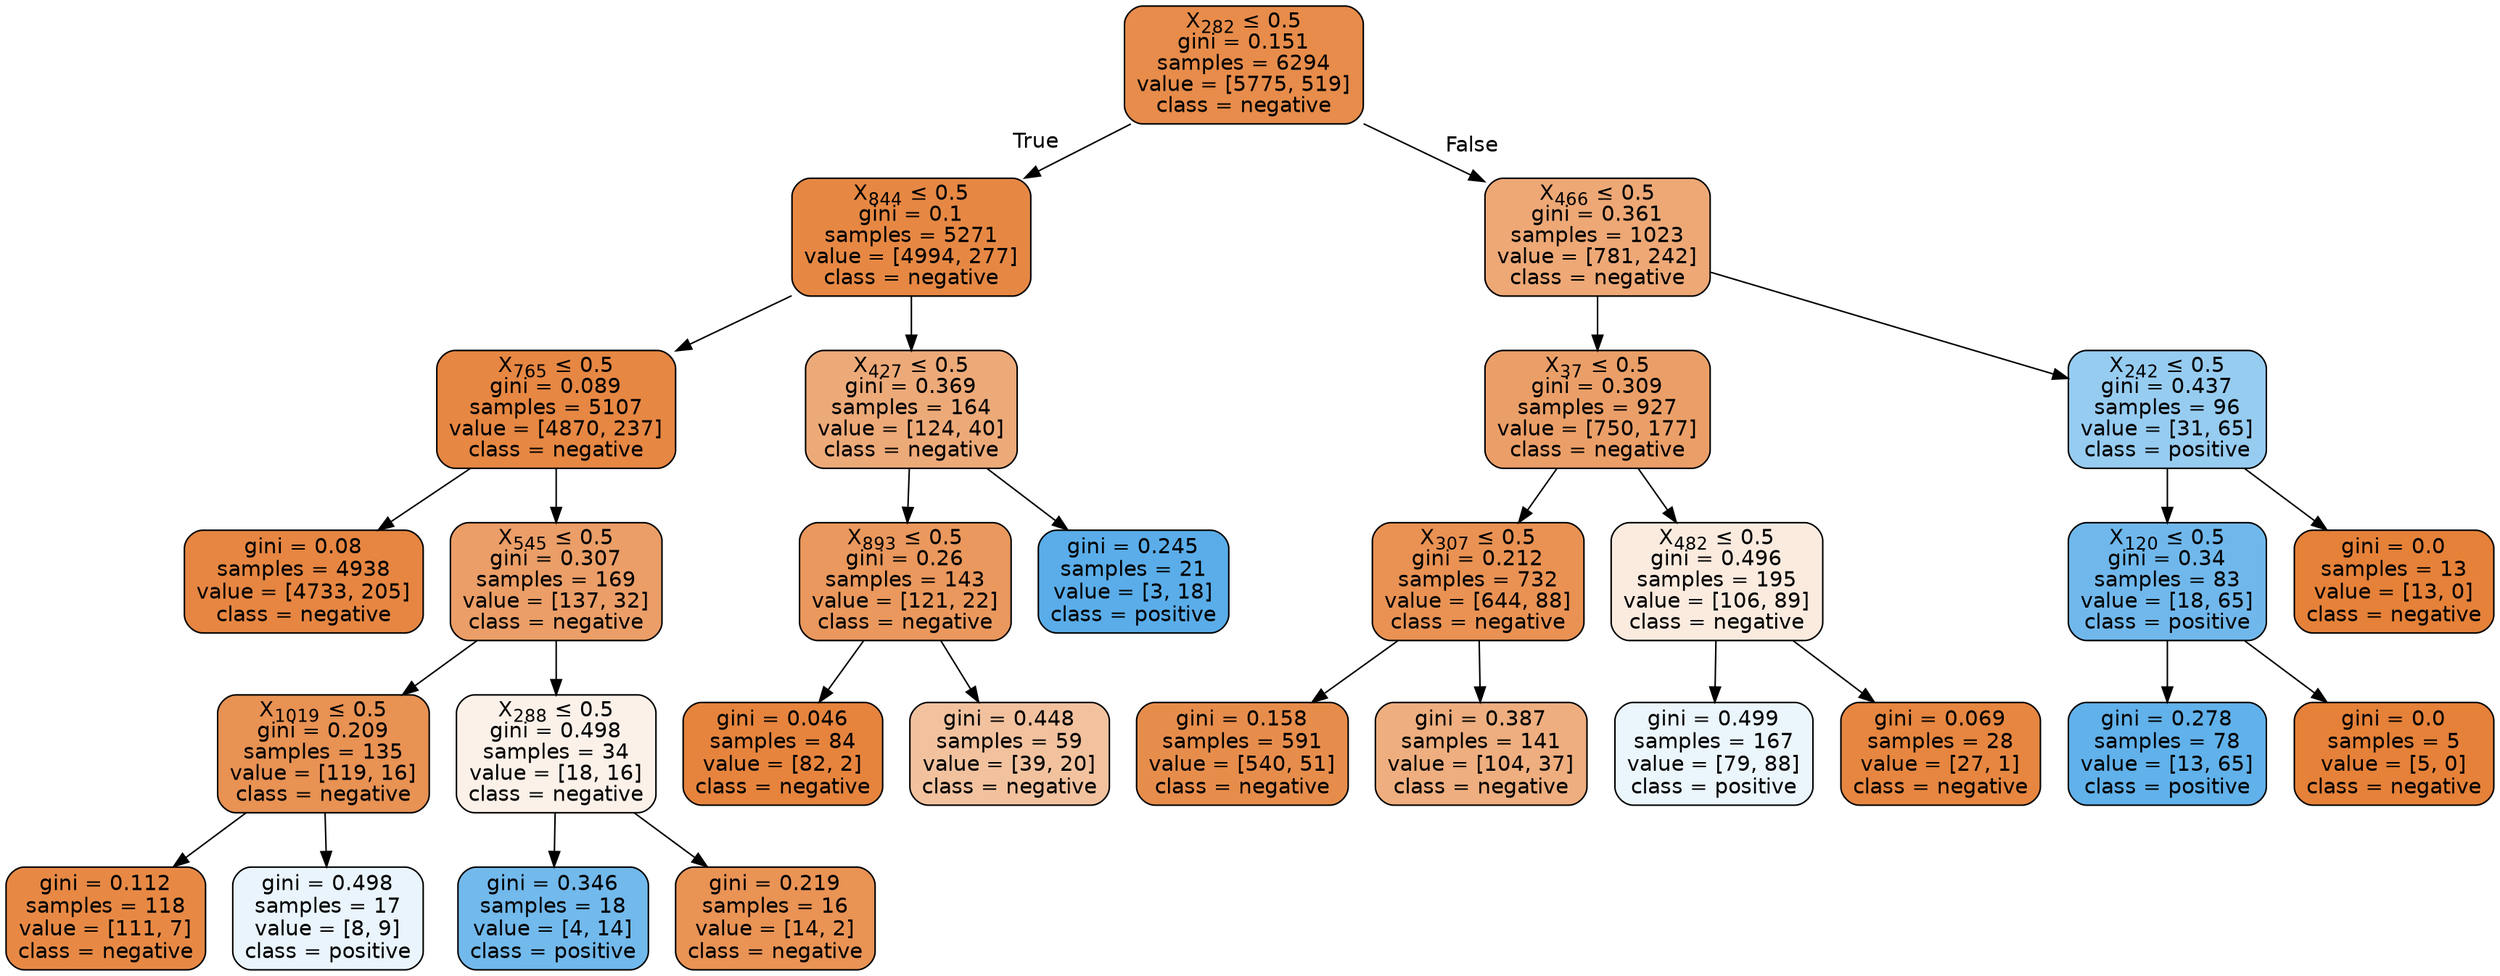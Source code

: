 digraph Tree {
node [shape=box, style="filled, rounded", color="black", fontname=helvetica] ;
edge [fontname=helvetica] ;
0 [label=<X<SUB>282</SUB> &le; 0.5<br/>gini = 0.151<br/>samples = 6294<br/>value = [5775, 519]<br/>class = negative>, fillcolor="#e78c4b"] ;
1 [label=<X<SUB>844</SUB> &le; 0.5<br/>gini = 0.1<br/>samples = 5271<br/>value = [4994, 277]<br/>class = negative>, fillcolor="#e68844"] ;
0 -> 1 [labeldistance=2.5, labelangle=45, headlabel="True"] ;
2 [label=<X<SUB>765</SUB> &le; 0.5<br/>gini = 0.089<br/>samples = 5107<br/>value = [4870, 237]<br/>class = negative>, fillcolor="#e68743"] ;
1 -> 2 ;
3 [label=<gini = 0.08<br/>samples = 4938<br/>value = [4733, 205]<br/>class = negative>, fillcolor="#e68642"] ;
2 -> 3 ;
4 [label=<X<SUB>545</SUB> &le; 0.5<br/>gini = 0.307<br/>samples = 169<br/>value = [137, 32]<br/>class = negative>, fillcolor="#eb9e67"] ;
2 -> 4 ;
5 [label=<X<SUB>1019</SUB> &le; 0.5<br/>gini = 0.209<br/>samples = 135<br/>value = [119, 16]<br/>class = negative>, fillcolor="#e89254"] ;
4 -> 5 ;
6 [label=<gini = 0.112<br/>samples = 118<br/>value = [111, 7]<br/>class = negative>, fillcolor="#e78945"] ;
5 -> 6 ;
7 [label=<gini = 0.498<br/>samples = 17<br/>value = [8, 9]<br/>class = positive>, fillcolor="#e9f4fc"] ;
5 -> 7 ;
8 [label=<X<SUB>288</SUB> &le; 0.5<br/>gini = 0.498<br/>samples = 34<br/>value = [18, 16]<br/>class = negative>, fillcolor="#fcf1e9"] ;
4 -> 8 ;
9 [label=<gini = 0.346<br/>samples = 18<br/>value = [4, 14]<br/>class = positive>, fillcolor="#72b9ec"] ;
8 -> 9 ;
10 [label=<gini = 0.219<br/>samples = 16<br/>value = [14, 2]<br/>class = negative>, fillcolor="#e99355"] ;
8 -> 10 ;
11 [label=<X<SUB>427</SUB> &le; 0.5<br/>gini = 0.369<br/>samples = 164<br/>value = [124, 40]<br/>class = negative>, fillcolor="#edaa79"] ;
1 -> 11 ;
12 [label=<X<SUB>893</SUB> &le; 0.5<br/>gini = 0.26<br/>samples = 143<br/>value = [121, 22]<br/>class = negative>, fillcolor="#ea985d"] ;
11 -> 12 ;
13 [label=<gini = 0.046<br/>samples = 84<br/>value = [82, 2]<br/>class = negative>, fillcolor="#e6843e"] ;
12 -> 13 ;
14 [label=<gini = 0.448<br/>samples = 59<br/>value = [39, 20]<br/>class = negative>, fillcolor="#f2c29f"] ;
12 -> 14 ;
15 [label=<gini = 0.245<br/>samples = 21<br/>value = [3, 18]<br/>class = positive>, fillcolor="#5aade9"] ;
11 -> 15 ;
16 [label=<X<SUB>466</SUB> &le; 0.5<br/>gini = 0.361<br/>samples = 1023<br/>value = [781, 242]<br/>class = negative>, fillcolor="#eda876"] ;
0 -> 16 [labeldistance=2.5, labelangle=-45, headlabel="False"] ;
17 [label=<X<SUB>37</SUB> &le; 0.5<br/>gini = 0.309<br/>samples = 927<br/>value = [750, 177]<br/>class = negative>, fillcolor="#eb9f68"] ;
16 -> 17 ;
18 [label=<X<SUB>307</SUB> &le; 0.5<br/>gini = 0.212<br/>samples = 732<br/>value = [644, 88]<br/>class = negative>, fillcolor="#e99254"] ;
17 -> 18 ;
19 [label=<gini = 0.158<br/>samples = 591<br/>value = [540, 51]<br/>class = negative>, fillcolor="#e78d4c"] ;
18 -> 19 ;
20 [label=<gini = 0.387<br/>samples = 141<br/>value = [104, 37]<br/>class = negative>, fillcolor="#eeae7f"] ;
18 -> 20 ;
21 [label=<X<SUB>482</SUB> &le; 0.5<br/>gini = 0.496<br/>samples = 195<br/>value = [106, 89]<br/>class = negative>, fillcolor="#fbebdf"] ;
17 -> 21 ;
22 [label=<gini = 0.499<br/>samples = 167<br/>value = [79, 88]<br/>class = positive>, fillcolor="#ebf5fc"] ;
21 -> 22 ;
23 [label=<gini = 0.069<br/>samples = 28<br/>value = [27, 1]<br/>class = negative>, fillcolor="#e68640"] ;
21 -> 23 ;
24 [label=<X<SUB>242</SUB> &le; 0.5<br/>gini = 0.437<br/>samples = 96<br/>value = [31, 65]<br/>class = positive>, fillcolor="#97ccf1"] ;
16 -> 24 ;
25 [label=<X<SUB>120</SUB> &le; 0.5<br/>gini = 0.34<br/>samples = 83<br/>value = [18, 65]<br/>class = positive>, fillcolor="#70b8ec"] ;
24 -> 25 ;
26 [label=<gini = 0.278<br/>samples = 78<br/>value = [13, 65]<br/>class = positive>, fillcolor="#61b1ea"] ;
25 -> 26 ;
27 [label=<gini = 0.0<br/>samples = 5<br/>value = [5, 0]<br/>class = negative>, fillcolor="#e58139"] ;
25 -> 27 ;
28 [label=<gini = 0.0<br/>samples = 13<br/>value = [13, 0]<br/>class = negative>, fillcolor="#e58139"] ;
24 -> 28 ;
}